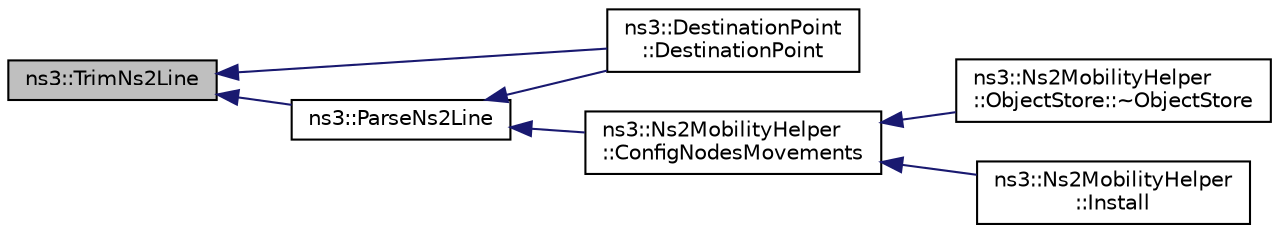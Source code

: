 digraph "ns3::TrimNs2Line"
{
  edge [fontname="Helvetica",fontsize="10",labelfontname="Helvetica",labelfontsize="10"];
  node [fontname="Helvetica",fontsize="10",shape=record];
  rankdir="LR";
  Node1 [label="ns3::TrimNs2Line",height=0.2,width=0.4,color="black", fillcolor="grey75", style="filled", fontcolor="black"];
  Node1 -> Node2 [dir="back",color="midnightblue",fontsize="10",style="solid"];
  Node2 [label="ns3::DestinationPoint\l::DestinationPoint",height=0.2,width=0.4,color="black", fillcolor="white", style="filled",URL="$d8/d9e/structns3_1_1DestinationPoint.html#a1e77229e5df85cf5db3829dcab826779"];
  Node1 -> Node3 [dir="back",color="midnightblue",fontsize="10",style="solid"];
  Node3 [label="ns3::ParseNs2Line",height=0.2,width=0.4,color="black", fillcolor="white", style="filled",URL="$d7/d2e/namespacens3.html#a675ca86d3b63bf614be1139b5bf1f2b3"];
  Node3 -> Node2 [dir="back",color="midnightblue",fontsize="10",style="solid"];
  Node3 -> Node4 [dir="back",color="midnightblue",fontsize="10",style="solid"];
  Node4 [label="ns3::Ns2MobilityHelper\l::ConfigNodesMovements",height=0.2,width=0.4,color="black", fillcolor="white", style="filled",URL="$d1/d5b/classns3_1_1Ns2MobilityHelper.html#a07ac38324875ef8cf45e9cd4669756dc"];
  Node4 -> Node5 [dir="back",color="midnightblue",fontsize="10",style="solid"];
  Node5 [label="ns3::Ns2MobilityHelper\l::ObjectStore::~ObjectStore",height=0.2,width=0.4,color="black", fillcolor="white", style="filled",URL="$d6/df4/classns3_1_1Ns2MobilityHelper_1_1ObjectStore.html#ab0cd1f82933fa9a661a7d4144d4e1e4f"];
  Node4 -> Node6 [dir="back",color="midnightblue",fontsize="10",style="solid"];
  Node6 [label="ns3::Ns2MobilityHelper\l::Install",height=0.2,width=0.4,color="black", fillcolor="white", style="filled",URL="$d1/d5b/classns3_1_1Ns2MobilityHelper.html#a0d22b6c0acc9cd93479fb2fafa692c14"];
}
